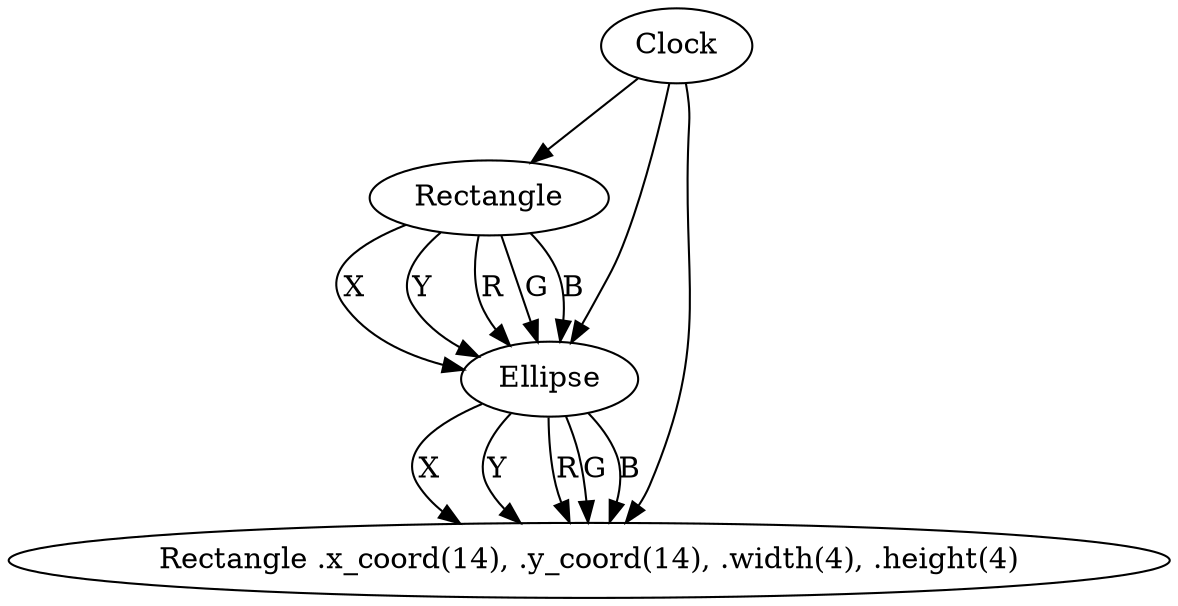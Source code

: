  digraph Circuit {
      Shape0 [label="Rectangle"];
      Shape1 [label="Ellipse"];
      Shape2 [label="Rectangle .x_coord(14), .y_coord(14), .width(4), .height(4)"];
 
      Clock -> Shape0:Clock;
      Clock -> Shape1:Clock;
      Clock -> Shape2:Clock;
 
      Shape0:OutputX -> Shape1:InputX [label="X"];
      Shape0:OutputY -> Shape1:InputY [label="Y"];
      Shape0:OutputR -> Shape1:InputR [label="R"];
      Shape0:OutputG -> Shape1:InputG [label="G"];
      Shape0:OutputB -> Shape1:InputB [label="B"];
 
      Shape1:OutputX -> Shape2:InputX [label="X"];
      Shape1:OutputY -> Shape2:InputY [label="Y"];
      Shape1:OutputR -> Shape2:InputR [label="R"];
      Shape1:OutputG -> Shape2:InputG [label="G"];
      Shape1:OutputB -> Shape2:InputB [label="B"];

}

